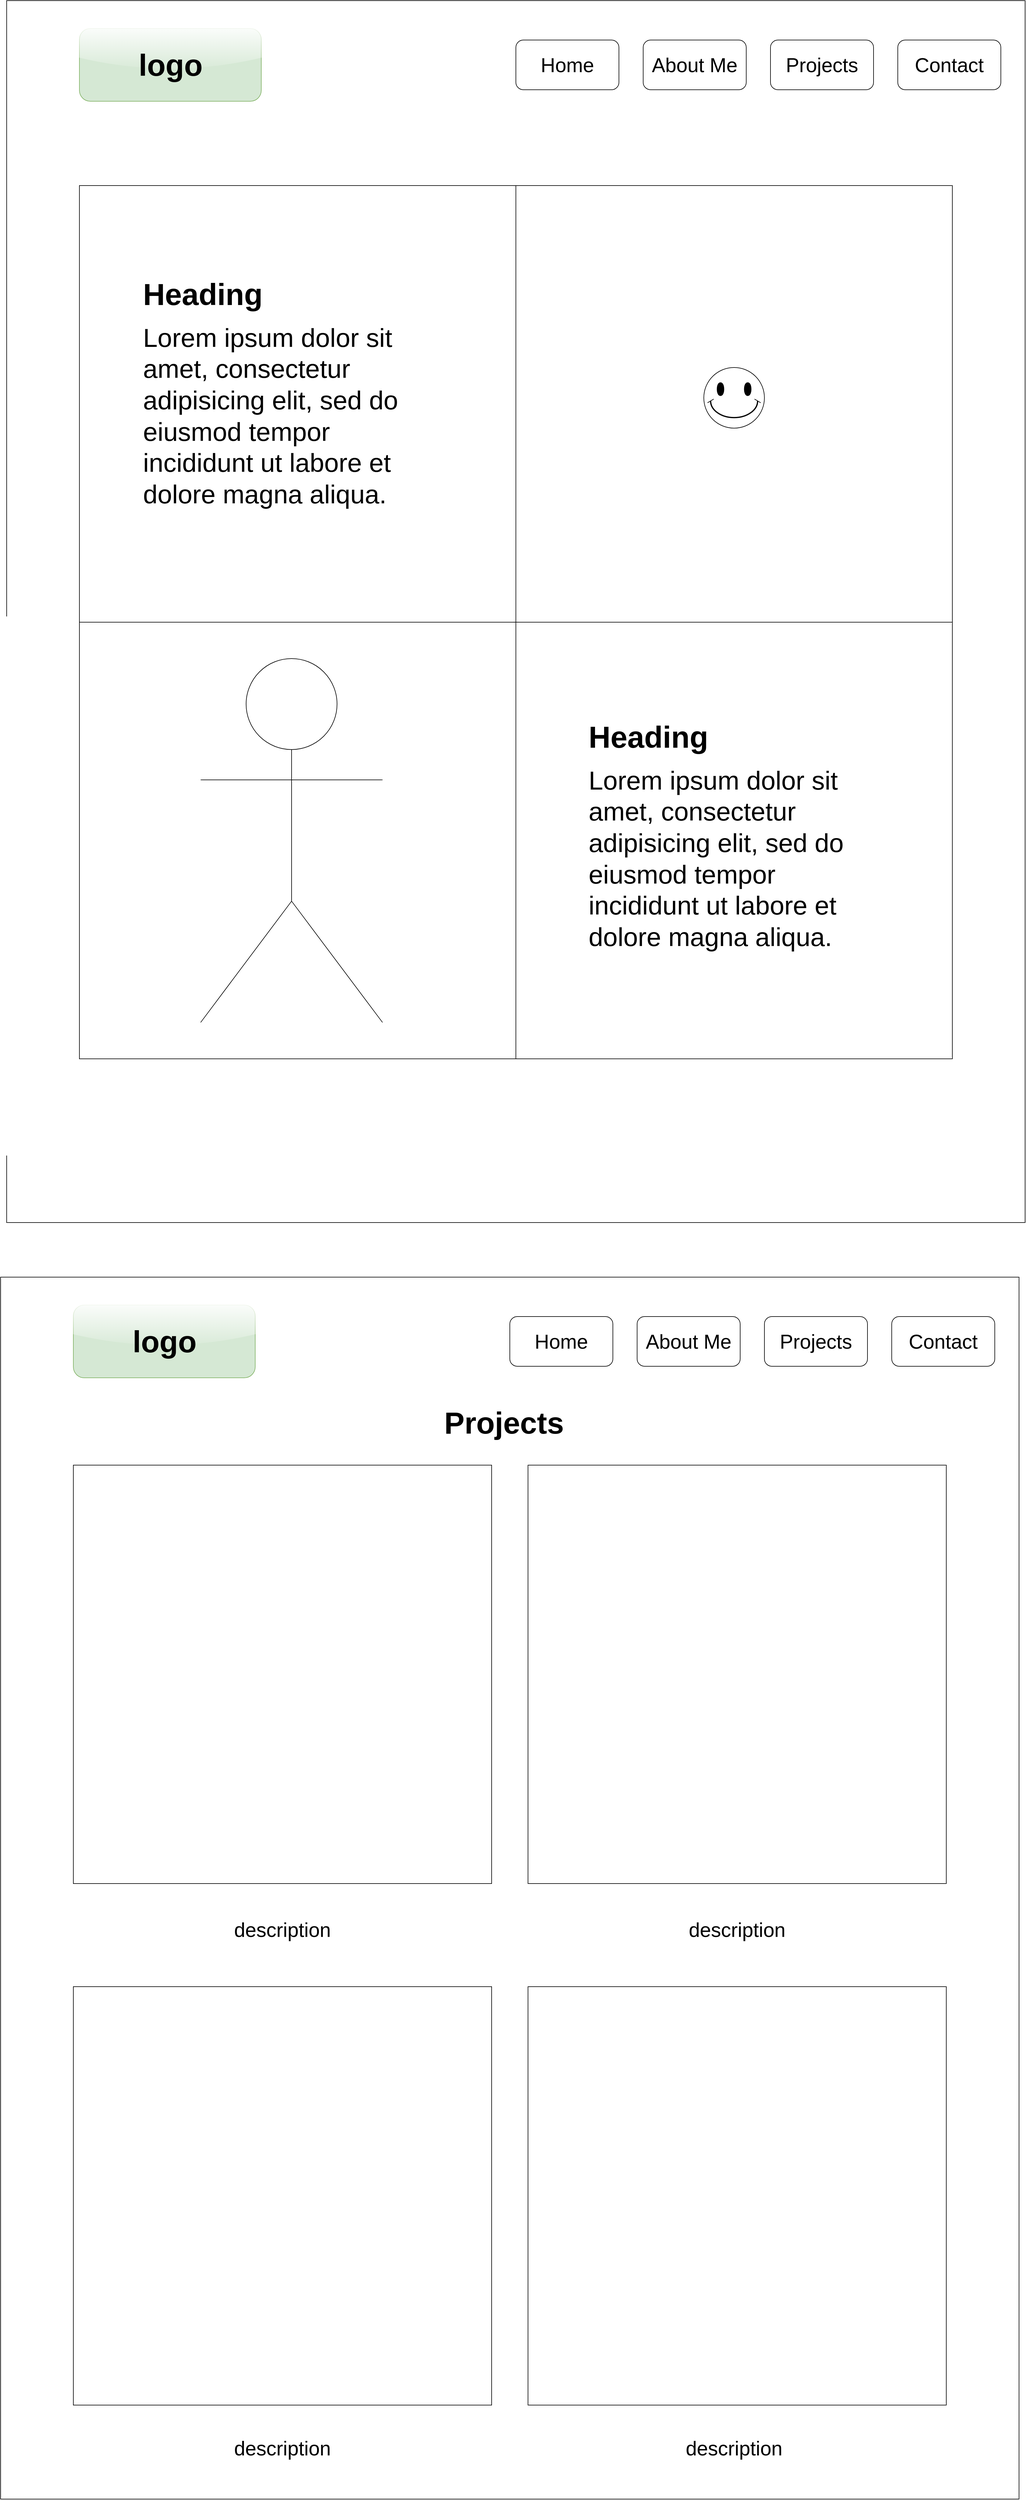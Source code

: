<mxfile version="13.9.2" type="github">
  <diagram id="0hn3Q1k_1RtF3xA0sQil" name="Page-1">
    <mxGraphModel dx="1897" dy="2890" grid="1" gridSize="10" guides="1" tooltips="1" connect="1" arrows="1" fold="1" page="1" pageScale="1" pageWidth="850" pageHeight="1100" math="0" shadow="0">
      <root>
        <mxCell id="0" />
        <mxCell id="1" parent="0" />
        <mxCell id="F4p5XF6Mx1MLna50HAqi-1" value="" style="rounded=0;whiteSpace=wrap;html=1;" vertex="1" parent="1">
          <mxGeometry x="10" y="25" width="1680" height="2015" as="geometry" />
        </mxCell>
        <mxCell id="F4p5XF6Mx1MLna50HAqi-4" value="&lt;font style=&quot;font-size: 33px&quot;&gt;About Me&lt;/font&gt;" style="rounded=1;whiteSpace=wrap;html=1;" vertex="1" parent="1">
          <mxGeometry x="1060" y="90" width="170" height="82" as="geometry" />
        </mxCell>
        <mxCell id="F4p5XF6Mx1MLna50HAqi-7" value="&lt;font style=&quot;font-size: 33px&quot;&gt;Home&lt;/font&gt;" style="rounded=1;whiteSpace=wrap;html=1;" vertex="1" parent="1">
          <mxGeometry x="850" y="90" width="170" height="82" as="geometry" />
        </mxCell>
        <mxCell id="F4p5XF6Mx1MLna50HAqi-8" value="&lt;font style=&quot;font-size: 33px&quot;&gt;Projects&lt;/font&gt;" style="rounded=1;whiteSpace=wrap;html=1;" vertex="1" parent="1">
          <mxGeometry x="1270" y="90" width="170" height="82" as="geometry" />
        </mxCell>
        <mxCell id="F4p5XF6Mx1MLna50HAqi-10" value="&lt;font style=&quot;font-size: 33px&quot;&gt;Contact&lt;/font&gt;" style="rounded=1;whiteSpace=wrap;html=1;" vertex="1" parent="1">
          <mxGeometry x="1480" y="90" width="170" height="82" as="geometry" />
        </mxCell>
        <mxCell id="F4p5XF6Mx1MLna50HAqi-11" value="" style="whiteSpace=wrap;html=1;aspect=fixed;" vertex="1" parent="1">
          <mxGeometry x="130" y="330" width="720" height="720" as="geometry" />
        </mxCell>
        <mxCell id="F4p5XF6Mx1MLna50HAqi-12" value="" style="whiteSpace=wrap;html=1;aspect=fixed;" vertex="1" parent="1">
          <mxGeometry x="850" y="330" width="720" height="720" as="geometry" />
        </mxCell>
        <mxCell id="F4p5XF6Mx1MLna50HAqi-13" value="" style="whiteSpace=wrap;html=1;aspect=fixed;" vertex="1" parent="1">
          <mxGeometry x="130" y="1050" width="720" height="720" as="geometry" />
        </mxCell>
        <mxCell id="F4p5XF6Mx1MLna50HAqi-14" value="" style="whiteSpace=wrap;html=1;aspect=fixed;" vertex="1" parent="1">
          <mxGeometry x="850" y="1050" width="720" height="720" as="geometry" />
        </mxCell>
        <mxCell id="F4p5XF6Mx1MLna50HAqi-15" value="&lt;h1&gt;&lt;font style=&quot;font-size: 50px&quot;&gt;Heading&lt;/font&gt;&lt;/h1&gt;&lt;p&gt;&lt;font style=&quot;font-size: 43px&quot;&gt;Lorem ipsum dolor sit amet, consectetur adipisicing elit, sed do eiusmod tempor incididunt ut labore et dolore magna aliqua.&lt;/font&gt;&lt;/p&gt;" style="text;html=1;strokeColor=none;fillColor=none;spacing=5;spacingTop=-20;whiteSpace=wrap;overflow=hidden;rounded=0;align=left;verticalAlign=middle;" vertex="1" parent="1">
          <mxGeometry x="230" y="420" width="490" height="520" as="geometry" />
        </mxCell>
        <mxCell id="F4p5XF6Mx1MLna50HAqi-16" value="&lt;h1&gt;&lt;font style=&quot;font-size: 50px&quot;&gt;Heading&lt;/font&gt;&lt;/h1&gt;&lt;p&gt;&lt;font style=&quot;font-size: 43px&quot;&gt;Lorem ipsum dolor sit amet, consectetur adipisicing elit, sed do eiusmod tempor incididunt ut labore et dolore magna aliqua.&lt;/font&gt;&lt;/p&gt;" style="text;html=1;strokeColor=none;fillColor=none;spacing=5;spacingTop=-20;whiteSpace=wrap;overflow=hidden;rounded=0;align=left;verticalAlign=middle;" vertex="1" parent="1">
          <mxGeometry x="965" y="1150" width="490" height="520" as="geometry" />
        </mxCell>
        <mxCell id="F4p5XF6Mx1MLna50HAqi-17" value="" style="verticalLabelPosition=bottom;verticalAlign=top;html=1;shape=mxgraph.basic.smiley;align=left;" vertex="1" parent="1">
          <mxGeometry x="1160" y="630" width="100" height="100" as="geometry" />
        </mxCell>
        <mxCell id="F4p5XF6Mx1MLna50HAqi-18" value="&lt;br&gt;" style="shape=umlActor;verticalLabelPosition=bottom;verticalAlign=top;html=1;outlineConnect=0;align=left;aspect=fixed;" vertex="1" parent="1">
          <mxGeometry x="330" y="1110" width="300" height="600" as="geometry" />
        </mxCell>
        <mxCell id="F4p5XF6Mx1MLna50HAqi-20" value="&lt;font style=&quot;font-size: 50px&quot;&gt;logo&lt;/font&gt;" style="text;strokeColor=#82b366;fillColor=#d5e8d4;html=1;fontSize=24;fontStyle=1;verticalAlign=middle;align=center;aspect=fixed;rounded=1;glass=1;" vertex="1" parent="1">
          <mxGeometry x="130" y="71" width="300" height="120" as="geometry" />
        </mxCell>
        <mxCell id="F4p5XF6Mx1MLna50HAqi-21" value="" style="rounded=0;whiteSpace=wrap;html=1;" vertex="1" parent="1">
          <mxGeometry y="2130" width="1680" height="2015" as="geometry" />
        </mxCell>
        <mxCell id="F4p5XF6Mx1MLna50HAqi-22" value="&lt;font style=&quot;font-size: 33px&quot;&gt;About Me&lt;/font&gt;" style="rounded=1;whiteSpace=wrap;html=1;" vertex="1" parent="1">
          <mxGeometry x="1050" y="2195" width="170" height="82" as="geometry" />
        </mxCell>
        <mxCell id="F4p5XF6Mx1MLna50HAqi-23" value="&lt;font style=&quot;font-size: 33px&quot;&gt;Home&lt;/font&gt;" style="rounded=1;whiteSpace=wrap;html=1;" vertex="1" parent="1">
          <mxGeometry x="840" y="2195" width="170" height="82" as="geometry" />
        </mxCell>
        <mxCell id="F4p5XF6Mx1MLna50HAqi-24" value="&lt;font style=&quot;font-size: 33px&quot;&gt;Projects&lt;/font&gt;" style="rounded=1;whiteSpace=wrap;html=1;" vertex="1" parent="1">
          <mxGeometry x="1260" y="2195" width="170" height="82" as="geometry" />
        </mxCell>
        <mxCell id="F4p5XF6Mx1MLna50HAqi-25" value="&lt;font style=&quot;font-size: 33px&quot;&gt;Contact&lt;/font&gt;" style="rounded=1;whiteSpace=wrap;html=1;" vertex="1" parent="1">
          <mxGeometry x="1470" y="2195" width="170" height="82" as="geometry" />
        </mxCell>
        <mxCell id="F4p5XF6Mx1MLna50HAqi-26" value="" style="whiteSpace=wrap;html=1;aspect=fixed;" vertex="1" parent="1">
          <mxGeometry x="120" y="2440" width="690" height="690" as="geometry" />
        </mxCell>
        <mxCell id="F4p5XF6Mx1MLna50HAqi-27" value="" style="whiteSpace=wrap;html=1;aspect=fixed;" vertex="1" parent="1">
          <mxGeometry x="870" y="2440" width="690" height="690" as="geometry" />
        </mxCell>
        <mxCell id="F4p5XF6Mx1MLna50HAqi-29" value="" style="whiteSpace=wrap;html=1;aspect=fixed;" vertex="1" parent="1">
          <mxGeometry x="870" y="3300" width="690" height="690" as="geometry" />
        </mxCell>
        <mxCell id="F4p5XF6Mx1MLna50HAqi-34" value="&lt;font style=&quot;font-size: 50px&quot;&gt;logo&lt;/font&gt;" style="text;strokeColor=#82b366;fillColor=#d5e8d4;html=1;fontSize=24;fontStyle=1;verticalAlign=middle;align=center;aspect=fixed;rounded=1;glass=1;" vertex="1" parent="1">
          <mxGeometry x="120" y="2176" width="300" height="120" as="geometry" />
        </mxCell>
        <mxCell id="F4p5XF6Mx1MLna50HAqi-35" value="" style="whiteSpace=wrap;html=1;aspect=fixed;" vertex="1" parent="1">
          <mxGeometry x="120" y="3300" width="690" height="690" as="geometry" />
        </mxCell>
        <mxCell id="F4p5XF6Mx1MLna50HAqi-38" value="&lt;font style=&quot;font-size: 33px&quot;&gt;description&lt;/font&gt;" style="rounded=1;whiteSpace=wrap;html=1;strokeColor=none;" vertex="1" parent="1">
          <mxGeometry x="380" y="3165" width="170" height="82" as="geometry" />
        </mxCell>
        <mxCell id="F4p5XF6Mx1MLna50HAqi-39" value="&lt;font style=&quot;font-size: 33px&quot;&gt;description&lt;/font&gt;" style="rounded=1;whiteSpace=wrap;html=1;strokeColor=none;" vertex="1" parent="1">
          <mxGeometry x="1130" y="3165" width="170" height="82" as="geometry" />
        </mxCell>
        <mxCell id="F4p5XF6Mx1MLna50HAqi-40" value="&lt;font style=&quot;font-size: 33px&quot;&gt;description&lt;/font&gt;" style="rounded=1;whiteSpace=wrap;html=1;strokeColor=none;" vertex="1" parent="1">
          <mxGeometry x="380" y="4020" width="170" height="82" as="geometry" />
        </mxCell>
        <mxCell id="F4p5XF6Mx1MLna50HAqi-41" value="&lt;font style=&quot;font-size: 33px&quot;&gt;description&lt;/font&gt;" style="rounded=1;whiteSpace=wrap;html=1;strokeColor=none;" vertex="1" parent="1">
          <mxGeometry x="1125" y="4020" width="170" height="82" as="geometry" />
        </mxCell>
        <mxCell id="F4p5XF6Mx1MLna50HAqi-42" value="&lt;font style=&quot;font-size: 50px&quot;&gt;Projects&lt;/font&gt;" style="text;html=1;fontSize=24;fontStyle=1;verticalAlign=middle;align=center;aspect=fixed;rounded=1;glass=1;" vertex="1" parent="1">
          <mxGeometry x="680" y="2310" width="300" height="120" as="geometry" />
        </mxCell>
      </root>
    </mxGraphModel>
  </diagram>
</mxfile>
